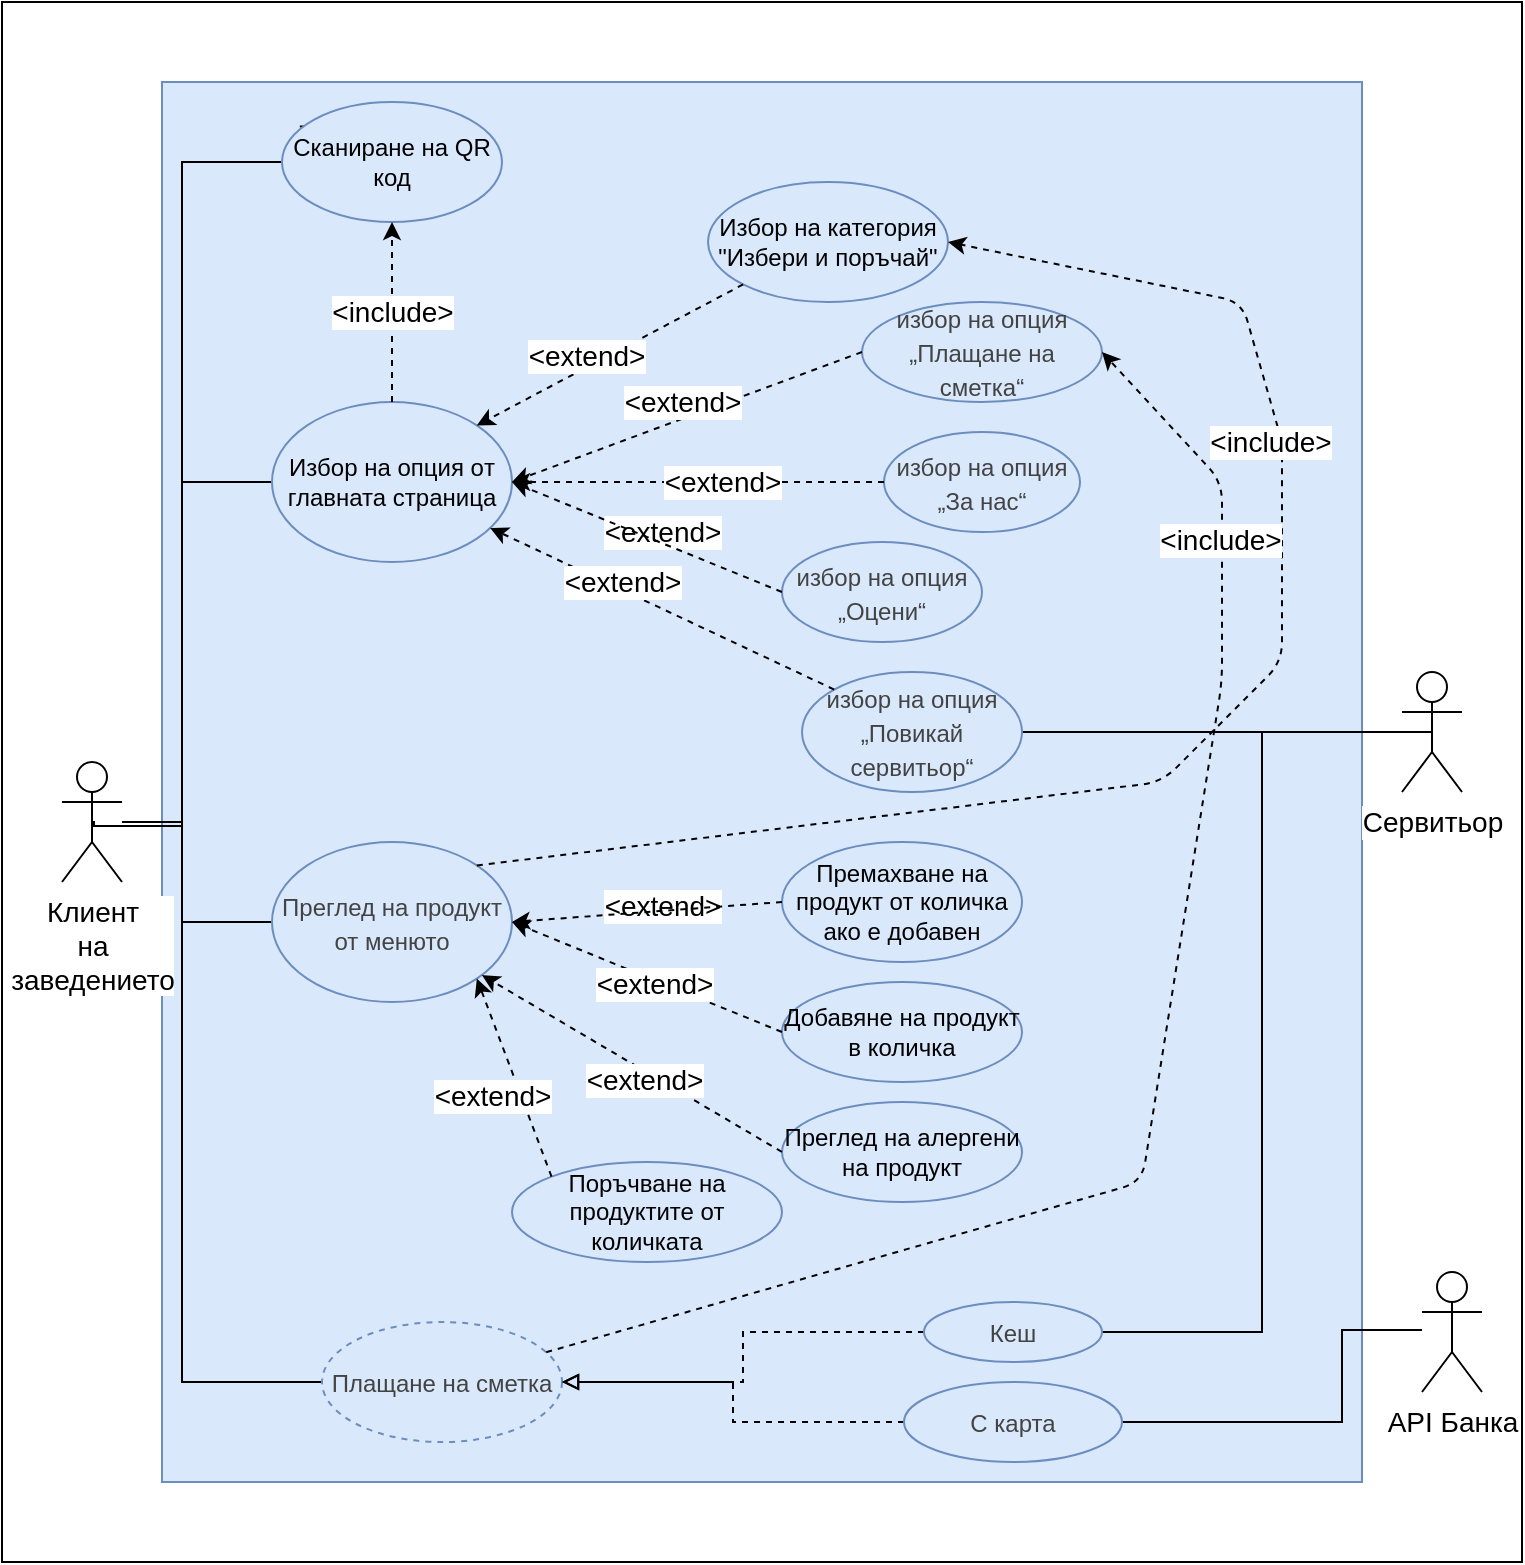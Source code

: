 <mxfile version="12.4.2" type="device" pages="1"><diagram id="Ti0FHQrg8B8nNryxHIGd" name="Page-1"><mxGraphModel dx="1024" dy="572" grid="1" gridSize="10" guides="1" tooltips="1" connect="1" arrows="1" fold="1" page="1" pageScale="1" pageWidth="827" pageHeight="1169" math="0" shadow="0"><root><mxCell id="0"/><mxCell id="1" parent="0"/><mxCell id="uPaO6OgR8TlkDDPviqSI-29" value="" style="rounded=0;whiteSpace=wrap;html=1;" parent="1" vertex="1"><mxGeometry width="760" height="780" as="geometry"/></mxCell><mxCell id="uPaO6OgR8TlkDDPviqSI-28" value="" style="rounded=0;whiteSpace=wrap;html=1;fillColor=#dae8fc;strokeColor=#6c8ebf;" parent="1" vertex="1"><mxGeometry x="80" y="40" width="600" height="700" as="geometry"/></mxCell><mxCell id="3dcTBB0QiocFrOgWlRWZ-5" style="edgeStyle=orthogonalEdgeStyle;rounded=0;orthogonalLoop=1;jettySize=auto;html=1;exitX=0.5;exitY=0.5;exitDx=0;exitDy=0;exitPerimeter=0;endArrow=none;endFill=0;entryX=0.081;entryY=0.204;entryDx=0;entryDy=0;entryPerimeter=0;" parent="1" source="3dcTBB0QiocFrOgWlRWZ-3" target="3dcTBB0QiocFrOgWlRWZ-7" edge="1"><mxGeometry relative="1" as="geometry"><mxPoint x="80" y="90.529" as="targetPoint"/><Array as="points"><mxPoint x="46" y="412"/><mxPoint x="90" y="412"/><mxPoint x="90" y="80"/><mxPoint x="228" y="80"/><mxPoint x="228" y="62"/></Array></mxGeometry></mxCell><mxCell id="3dcTBB0QiocFrOgWlRWZ-9" style="edgeStyle=orthogonalEdgeStyle;rounded=0;orthogonalLoop=1;jettySize=auto;html=1;exitX=0.5;exitY=0.5;exitDx=0;exitDy=0;exitPerimeter=0;endArrow=none;endFill=0;" parent="1" source="3dcTBB0QiocFrOgWlRWZ-3" target="3dcTBB0QiocFrOgWlRWZ-6" edge="1"><mxGeometry relative="1" as="geometry"><mxPoint x="60" y="490" as="targetPoint"/><Array as="points"><mxPoint x="46" y="412"/><mxPoint x="90" y="412"/><mxPoint x="90" y="240"/></Array></mxGeometry></mxCell><mxCell id="3dcTBB0QiocFrOgWlRWZ-20" style="edgeStyle=orthogonalEdgeStyle;rounded=0;orthogonalLoop=1;jettySize=auto;html=1;exitX=0.5;exitY=0.5;exitDx=0;exitDy=0;exitPerimeter=0;endArrow=none;endFill=0;fontSize=14;" parent="1" source="3dcTBB0QiocFrOgWlRWZ-3" target="3dcTBB0QiocFrOgWlRWZ-16" edge="1"><mxGeometry relative="1" as="geometry"><Array as="points"><mxPoint x="46" y="412"/><mxPoint x="90" y="412"/><mxPoint x="90" y="460"/></Array></mxGeometry></mxCell><mxCell id="uPaO6OgR8TlkDDPviqSI-24" style="edgeStyle=orthogonalEdgeStyle;rounded=0;orthogonalLoop=1;jettySize=auto;html=1;entryX=0;entryY=0.5;entryDx=0;entryDy=0;startArrow=none;startFill=0;endArrow=none;endFill=0;" parent="1" source="3dcTBB0QiocFrOgWlRWZ-3" target="uinGL66-rve9Bu9f84rv-17" edge="1"><mxGeometry relative="1" as="geometry"><Array as="points"><mxPoint x="90" y="410"/><mxPoint x="90" y="690"/></Array></mxGeometry></mxCell><mxCell id="3dcTBB0QiocFrOgWlRWZ-3" value="Клиент&lt;br&gt;на &lt;br&gt;заведението" style="shape=umlActor;verticalLabelPosition=bottom;labelBackgroundColor=#ffffff;verticalAlign=top;html=1;outlineConnect=0;fontSize=14;" parent="1" vertex="1"><mxGeometry x="30" y="380" width="30" height="60" as="geometry"/></mxCell><mxCell id="3dcTBB0QiocFrOgWlRWZ-6" value="Избор на опция oт главната страница" style="ellipse;whiteSpace=wrap;html=1;fillColor=#dae8fc;strokeColor=#6c8ebf;" parent="1" vertex="1"><mxGeometry x="135" y="200" width="120" height="80" as="geometry"/></mxCell><mxCell id="3dcTBB0QiocFrOgWlRWZ-7" value="&lt;font style=&quot;font-size: 12px&quot;&gt;Сканиране на QR код&lt;/font&gt;" style="ellipse;whiteSpace=wrap;html=1;fillColor=#dae8fc;strokeColor=#6c8ebf;strokeWidth=1;" parent="1" vertex="1"><mxGeometry x="140" y="50" width="110" height="60" as="geometry"/></mxCell><mxCell id="3dcTBB0QiocFrOgWlRWZ-16" value="&lt;span id=&quot;docs-internal-guid-3990857a-7fff-77f5-6d97-56b9a8b5561d&quot;&gt;&lt;span style=&quot;font-family: &amp;#34;arial&amp;#34; ; color: rgb(67 , 67 , 67) ; background-color: transparent ; vertical-align: baseline ; white-space: pre-wrap&quot;&gt;&lt;font style=&quot;font-size: 12px&quot;&gt;Преглед на продукт от менюто&lt;/font&gt;&lt;/span&gt;&lt;/span&gt;" style="ellipse;whiteSpace=wrap;html=1;strokeWidth=1;fontSize=14;fillColor=#dae8fc;strokeColor=#6c8ebf;" parent="1" vertex="1"><mxGeometry x="135" y="420" width="120" height="80" as="geometry"/></mxCell><mxCell id="3dcTBB0QiocFrOgWlRWZ-32" value="Избор на категория &quot;Избери и поръчай&quot;" style="ellipse;whiteSpace=wrap;html=1;fillColor=#dae8fc;strokeColor=#6c8ebf;" parent="1" vertex="1"><mxGeometry x="353" y="90" width="120" height="60" as="geometry"/></mxCell><mxCell id="3dcTBB0QiocFrOgWlRWZ-33" value="Добавяне на продукт в количка" style="ellipse;whiteSpace=wrap;html=1;fillColor=#dae8fc;strokeColor=#6c8ebf;" parent="1" vertex="1"><mxGeometry x="390" y="490" width="120" height="50" as="geometry"/></mxCell><mxCell id="3dcTBB0QiocFrOgWlRWZ-34" value="Премахване на продукт от количка ако е добавен" style="ellipse;whiteSpace=wrap;html=1;fillColor=#dae8fc;strokeColor=#6c8ebf;" parent="1" vertex="1"><mxGeometry x="390" y="420" width="120" height="60" as="geometry"/></mxCell><mxCell id="3dcTBB0QiocFrOgWlRWZ-36" value="" style="endArrow=classic;html=1;fontSize=14;entryX=1;entryY=0;entryDx=0;entryDy=0;dashed=1;exitX=0;exitY=1;exitDx=0;exitDy=0;" parent="1" source="3dcTBB0QiocFrOgWlRWZ-32" target="3dcTBB0QiocFrOgWlRWZ-6" edge="1"><mxGeometry width="50" height="50" relative="1" as="geometry"><mxPoint x="410" y="190" as="sourcePoint"/><mxPoint x="380" y="150" as="targetPoint"/><Array as="points"/></mxGeometry></mxCell><mxCell id="3dcTBB0QiocFrOgWlRWZ-37" value="&amp;lt;extend&amp;gt;" style="text;html=1;align=center;verticalAlign=middle;resizable=0;points=[];;labelBackgroundColor=#ffffff;fontSize=14;" parent="3dcTBB0QiocFrOgWlRWZ-36" vertex="1" connectable="0"><mxGeometry x="0.471" y="-3" relative="1" as="geometry"><mxPoint x="20.5" y="-13.5" as="offset"/></mxGeometry></mxCell><mxCell id="3dcTBB0QiocFrOgWlRWZ-38" value="" style="endArrow=classic;html=1;fontSize=14;entryX=1;entryY=0.5;entryDx=0;entryDy=0;dashed=1;exitX=0;exitY=0.5;exitDx=0;exitDy=0;" parent="1" source="3dcTBB0QiocFrOgWlRWZ-33" target="3dcTBB0QiocFrOgWlRWZ-16" edge="1"><mxGeometry width="50" height="50" relative="1" as="geometry"><mxPoint x="427.156" y="161.002" as="sourcePoint"/><mxPoint x="336.72" y="222.88" as="targetPoint"/><Array as="points"/></mxGeometry></mxCell><mxCell id="3dcTBB0QiocFrOgWlRWZ-39" value="&amp;lt;extend&amp;gt;" style="text;html=1;align=center;verticalAlign=middle;resizable=0;points=[];;labelBackgroundColor=#ffffff;fontSize=14;" parent="3dcTBB0QiocFrOgWlRWZ-38" vertex="1" connectable="0"><mxGeometry x="0.471" y="-3" relative="1" as="geometry"><mxPoint x="38" y="-20" as="offset"/></mxGeometry></mxCell><mxCell id="uinGL66-rve9Bu9f84rv-2" value="&lt;span style=&quot;font-size: 14px&quot;&gt;&amp;lt;extend&amp;gt;&lt;/span&gt;" style="text;html=1;align=center;verticalAlign=middle;resizable=0;points=[];;labelBackgroundColor=#ffffff;" parent="3dcTBB0QiocFrOgWlRWZ-38" vertex="1" connectable="0"><mxGeometry x="-0.287" y="2" relative="1" as="geometry"><mxPoint x="-15" y="-6.5" as="offset"/></mxGeometry></mxCell><mxCell id="3dcTBB0QiocFrOgWlRWZ-40" value="" style="endArrow=classic;html=1;fontSize=14;entryX=1;entryY=0.5;entryDx=0;entryDy=0;dashed=1;exitX=0;exitY=0.5;exitDx=0;exitDy=0;" parent="1" source="3dcTBB0QiocFrOgWlRWZ-34" target="3dcTBB0QiocFrOgWlRWZ-16" edge="1"><mxGeometry width="50" height="50" relative="1" as="geometry"><mxPoint x="437.156" y="171.002" as="sourcePoint"/><mxPoint x="346.72" y="232.88" as="targetPoint"/><Array as="points"/></mxGeometry></mxCell><mxCell id="3dcTBB0QiocFrOgWlRWZ-46" style="edgeStyle=orthogonalEdgeStyle;rounded=0;orthogonalLoop=1;jettySize=auto;html=1;exitX=0.5;exitY=0.5;exitDx=0;exitDy=0;exitPerimeter=0;entryX=1;entryY=0.5;entryDx=0;entryDy=0;endArrow=none;endFill=0;fontSize=14;" parent="1" source="3dcTBB0QiocFrOgWlRWZ-42" target="uinGL66-rve9Bu9f84rv-6" edge="1"><mxGeometry relative="1" as="geometry"><mxPoint x="730" y="350" as="targetPoint"/></mxGeometry></mxCell><mxCell id="uPaO6OgR8TlkDDPviqSI-14" style="edgeStyle=orthogonalEdgeStyle;rounded=0;orthogonalLoop=1;jettySize=auto;html=1;entryX=1;entryY=0.5;entryDx=0;entryDy=0;startArrow=none;startFill=0;endArrow=none;endFill=0;" parent="1" source="3dcTBB0QiocFrOgWlRWZ-42" target="uPaO6OgR8TlkDDPviqSI-10" edge="1"><mxGeometry relative="1" as="geometry"><Array as="points"><mxPoint x="630" y="365"/><mxPoint x="630" y="665"/></Array></mxGeometry></mxCell><mxCell id="3dcTBB0QiocFrOgWlRWZ-42" value="Сервитьор" style="shape=umlActor;verticalLabelPosition=bottom;labelBackgroundColor=#ffffff;verticalAlign=top;html=1;outlineConnect=0;strokeWidth=1;fontSize=14;" parent="1" vertex="1"><mxGeometry x="700" y="335" width="30" height="60" as="geometry"/></mxCell><mxCell id="uinGL66-rve9Bu9f84rv-3" value="&lt;span id=&quot;docs-internal-guid-20f8525b-7fff-79ed-fe53-e2c8e4227910&quot;&gt;&lt;span style=&quot;font-family: &amp;#34;arial&amp;#34; ; color: rgb(67 , 67 , 67) ; background-color: transparent ; vertical-align: baseline ; white-space: pre-wrap ; font-size: 12px&quot;&gt;избор на опция „Плащане на сметка“&lt;/span&gt;&lt;/span&gt;" style="ellipse;whiteSpace=wrap;html=1;strokeWidth=1;fontSize=14;fillColor=#dae8fc;strokeColor=#6c8ebf;" parent="1" vertex="1"><mxGeometry x="430" y="150" width="120" height="50" as="geometry"/></mxCell><mxCell id="uinGL66-rve9Bu9f84rv-4" value="&lt;span id=&quot;docs-internal-guid-be74b429-7fff-a94e-79b3-cc88062923f7&quot;&gt;&lt;span style=&quot;font-family: &amp;#34;arial&amp;#34; ; color: rgb(67 , 67 , 67) ; background-color: transparent ; vertical-align: baseline ; white-space: pre-wrap&quot;&gt;&lt;font style=&quot;font-size: 12px&quot;&gt;избор на опция „Оцени“&lt;/font&gt;&lt;/span&gt;&lt;/span&gt;" style="ellipse;whiteSpace=wrap;html=1;strokeWidth=1;fontSize=14;fillColor=#dae8fc;strokeColor=#6c8ebf;" parent="1" vertex="1"><mxGeometry x="390" y="270" width="100" height="50" as="geometry"/></mxCell><mxCell id="uinGL66-rve9Bu9f84rv-5" value="&lt;span id=&quot;docs-internal-guid-4d04b2e6-7fff-f190-9308-3c3c70a8bca8&quot;&gt;&lt;span style=&quot;font-family: &amp;#34;arial&amp;#34; ; color: rgb(67 , 67 , 67) ; background-color: transparent ; vertical-align: baseline ; white-space: pre-wrap&quot;&gt;&lt;font style=&quot;font-size: 12px&quot;&gt;избор на опция „За нас“&lt;/font&gt;&lt;/span&gt;&lt;/span&gt;" style="ellipse;whiteSpace=wrap;html=1;strokeWidth=1;fontSize=14;fillColor=#dae8fc;strokeColor=#6c8ebf;" parent="1" vertex="1"><mxGeometry x="441" y="215" width="98" height="50" as="geometry"/></mxCell><mxCell id="uinGL66-rve9Bu9f84rv-6" value="&lt;span id=&quot;docs-internal-guid-4d04b2e6-7fff-f190-9308-3c3c70a8bca8&quot;&gt;&lt;span style=&quot;font-family: &amp;#34;arial&amp;#34; ; color: rgb(67 , 67 , 67) ; background-color: transparent ; vertical-align: baseline ; white-space: pre-wrap&quot;&gt;&lt;font style=&quot;font-size: 12px&quot;&gt;избор на опция „Повикай сервитьор“&lt;/font&gt;&lt;/span&gt;&lt;/span&gt;" style="ellipse;whiteSpace=wrap;html=1;strokeWidth=1;fontSize=14;fillColor=#dae8fc;strokeColor=#6c8ebf;" parent="1" vertex="1"><mxGeometry x="400" y="335" width="110" height="60" as="geometry"/></mxCell><mxCell id="uinGL66-rve9Bu9f84rv-7" value="" style="endArrow=classic;html=1;fontSize=14;entryX=1;entryY=0.5;entryDx=0;entryDy=0;dashed=1;exitX=0;exitY=0.5;exitDx=0;exitDy=0;" parent="1" source="uinGL66-rve9Bu9f84rv-3" target="3dcTBB0QiocFrOgWlRWZ-6" edge="1"><mxGeometry width="50" height="50" relative="1" as="geometry"><mxPoint x="387.574" y="151.213" as="sourcePoint"/><mxPoint x="336.72" y="222.88" as="targetPoint"/><Array as="points"/></mxGeometry></mxCell><mxCell id="uinGL66-rve9Bu9f84rv-8" value="&amp;lt;extend&amp;gt;" style="text;html=1;align=center;verticalAlign=middle;resizable=0;points=[];;labelBackgroundColor=#ffffff;fontSize=14;" parent="uinGL66-rve9Bu9f84rv-7" vertex="1" connectable="0"><mxGeometry x="0.471" y="-3" relative="1" as="geometry"><mxPoint x="39.5" y="-20" as="offset"/></mxGeometry></mxCell><mxCell id="uinGL66-rve9Bu9f84rv-9" value="" style="endArrow=classic;html=1;fontSize=14;entryX=1;entryY=0.5;entryDx=0;entryDy=0;dashed=1;" parent="1" source="uinGL66-rve9Bu9f84rv-5" target="3dcTBB0QiocFrOgWlRWZ-6" edge="1"><mxGeometry width="50" height="50" relative="1" as="geometry"><mxPoint x="397.574" y="161.213" as="sourcePoint"/><mxPoint x="346.72" y="232.88" as="targetPoint"/><Array as="points"/></mxGeometry></mxCell><mxCell id="uinGL66-rve9Bu9f84rv-10" value="&amp;lt;extend&amp;gt;" style="text;html=1;align=center;verticalAlign=middle;resizable=0;points=[];;labelBackgroundColor=#ffffff;fontSize=14;" parent="uinGL66-rve9Bu9f84rv-9" vertex="1" connectable="0"><mxGeometry x="0.471" y="-3" relative="1" as="geometry"><mxPoint x="26" y="28" as="offset"/></mxGeometry></mxCell><mxCell id="uinGL66-rve9Bu9f84rv-11" value="" style="endArrow=classic;html=1;fontSize=14;entryX=1;entryY=0.5;entryDx=0;entryDy=0;dashed=1;exitX=0;exitY=0.5;exitDx=0;exitDy=0;" parent="1" source="uinGL66-rve9Bu9f84rv-4" target="3dcTBB0QiocFrOgWlRWZ-6" edge="1"><mxGeometry width="50" height="50" relative="1" as="geometry"><mxPoint x="407.574" y="171.213" as="sourcePoint"/><mxPoint x="356.72" y="242.88" as="targetPoint"/><Array as="points"/></mxGeometry></mxCell><mxCell id="uinGL66-rve9Bu9f84rv-12" value="&amp;lt;extend&amp;gt;" style="text;html=1;align=center;verticalAlign=middle;resizable=0;points=[];;labelBackgroundColor=#ffffff;fontSize=14;" parent="uinGL66-rve9Bu9f84rv-11" vertex="1" connectable="0"><mxGeometry x="0.471" y="-3" relative="1" as="geometry"><mxPoint x="68" y="-12" as="offset"/></mxGeometry></mxCell><mxCell id="uinGL66-rve9Bu9f84rv-13" value="" style="endArrow=classic;html=1;fontSize=14;dashed=1;exitX=0;exitY=0;exitDx=0;exitDy=0;" parent="1" source="uinGL66-rve9Bu9f84rv-6" target="3dcTBB0QiocFrOgWlRWZ-6" edge="1"><mxGeometry width="50" height="50" relative="1" as="geometry"><mxPoint x="417.574" y="181.213" as="sourcePoint"/><mxPoint x="366.72" y="252.88" as="targetPoint"/><Array as="points"/></mxGeometry></mxCell><mxCell id="uinGL66-rve9Bu9f84rv-14" value="&amp;lt;extend&amp;gt;" style="text;html=1;align=center;verticalAlign=middle;resizable=0;points=[];;labelBackgroundColor=#ffffff;fontSize=14;" parent="uinGL66-rve9Bu9f84rv-13" vertex="1" connectable="0"><mxGeometry x="0.471" y="-3" relative="1" as="geometry"><mxPoint x="19.5" y="8.5" as="offset"/></mxGeometry></mxCell><mxCell id="uinGL66-rve9Bu9f84rv-17" value="&lt;span id=&quot;docs-internal-guid-3990857a-7fff-77f5-6d97-56b9a8b5561d&quot;&gt;&lt;span style=&quot;font-family: &amp;#34;arial&amp;#34; ; color: rgb(67 , 67 , 67) ; background-color: transparent ; vertical-align: baseline ; white-space: pre-wrap&quot;&gt;&lt;font style=&quot;font-size: 12px&quot;&gt;Плащане на сметка&lt;br/&gt;&lt;/font&gt;&lt;/span&gt;&lt;/span&gt;" style="ellipse;whiteSpace=wrap;html=1;strokeWidth=1;fontSize=14;fillColor=#dae8fc;strokeColor=#6c8ebf;dashed=1;" parent="1" vertex="1"><mxGeometry x="160" y="660" width="120" height="60" as="geometry"/></mxCell><mxCell id="uinGL66-rve9Bu9f84rv-18" value="" style="endArrow=classic;html=1;fontSize=14;dashed=1;exitX=0.5;exitY=0;exitDx=0;exitDy=0;entryX=0.5;entryY=1;entryDx=0;entryDy=0;" parent="1" source="3dcTBB0QiocFrOgWlRWZ-6" target="3dcTBB0QiocFrOgWlRWZ-7" edge="1"><mxGeometry width="50" height="50" relative="1" as="geometry"><mxPoint x="236.609" y="184.787" as="sourcePoint"/><mxPoint x="153.581" y="125.154" as="targetPoint"/><Array as="points"/></mxGeometry></mxCell><mxCell id="uinGL66-rve9Bu9f84rv-19" value="&amp;lt;include&amp;gt;" style="text;html=1;align=center;verticalAlign=middle;resizable=0;points=[];;labelBackgroundColor=#ffffff;fontSize=14;" parent="uinGL66-rve9Bu9f84rv-18" vertex="1" connectable="0"><mxGeometry x="0.471" y="-3" relative="1" as="geometry"><mxPoint x="-3" y="21" as="offset"/></mxGeometry></mxCell><mxCell id="uPaO6OgR8TlkDDPviqSI-1" value="" style="endArrow=classic;html=1;fontSize=14;dashed=1;exitX=1;exitY=0;exitDx=0;exitDy=0;entryX=1;entryY=0.5;entryDx=0;entryDy=0;" parent="1" source="3dcTBB0QiocFrOgWlRWZ-16" target="3dcTBB0QiocFrOgWlRWZ-32" edge="1"><mxGeometry width="50" height="50" relative="1" as="geometry"><mxPoint x="240" y="420" as="sourcePoint"/><mxPoint x="240" y="330" as="targetPoint"/><Array as="points"><mxPoint x="580" y="390"/><mxPoint x="640" y="330"/><mxPoint x="640" y="220"/><mxPoint x="620" y="150"/></Array></mxGeometry></mxCell><mxCell id="uPaO6OgR8TlkDDPviqSI-2" value="&amp;lt;include&amp;gt;" style="text;html=1;align=center;verticalAlign=middle;resizable=0;points=[];;labelBackgroundColor=#ffffff;fontSize=14;" parent="uPaO6OgR8TlkDDPviqSI-1" vertex="1" connectable="0"><mxGeometry x="0.471" y="-3" relative="1" as="geometry"><mxPoint x="-3" y="21" as="offset"/></mxGeometry></mxCell><mxCell id="uPaO6OgR8TlkDDPviqSI-3" value="Преглед на алергени на продукт" style="ellipse;whiteSpace=wrap;html=1;fillColor=#dae8fc;strokeColor=#6c8ebf;" parent="1" vertex="1"><mxGeometry x="390" y="550" width="120" height="50" as="geometry"/></mxCell><mxCell id="uPaO6OgR8TlkDDPviqSI-4" value="" style="endArrow=classic;html=1;fontSize=14;dashed=1;exitX=0;exitY=0.5;exitDx=0;exitDy=0;" parent="1" source="uPaO6OgR8TlkDDPviqSI-3" target="3dcTBB0QiocFrOgWlRWZ-16" edge="1"><mxGeometry width="50" height="50" relative="1" as="geometry"><mxPoint x="400" y="525" as="sourcePoint"/><mxPoint x="265" y="470" as="targetPoint"/><Array as="points"/></mxGeometry></mxCell><mxCell id="uPaO6OgR8TlkDDPviqSI-6" value="&lt;span style=&quot;font-size: 14px&quot;&gt;&amp;lt;extend&amp;gt;&lt;/span&gt;" style="text;html=1;align=center;verticalAlign=middle;resizable=0;points=[];;labelBackgroundColor=#ffffff;" parent="uPaO6OgR8TlkDDPviqSI-4" vertex="1" connectable="0"><mxGeometry x="-0.287" y="2" relative="1" as="geometry"><mxPoint x="-15" y="-6.5" as="offset"/></mxGeometry></mxCell><mxCell id="uPaO6OgR8TlkDDPviqSI-22" style="edgeStyle=orthogonalEdgeStyle;rounded=0;orthogonalLoop=1;jettySize=auto;html=1;entryX=1;entryY=0.5;entryDx=0;entryDy=0;startArrow=none;startFill=0;endArrow=none;endFill=0;" parent="1" source="uPaO6OgR8TlkDDPviqSI-7" target="uPaO6OgR8TlkDDPviqSI-9" edge="1"><mxGeometry relative="1" as="geometry"><Array as="points"><mxPoint x="670" y="664"/><mxPoint x="670" y="710"/></Array></mxGeometry></mxCell><mxCell id="uPaO6OgR8TlkDDPviqSI-7" value="API Банка" style="shape=umlActor;verticalLabelPosition=bottom;labelBackgroundColor=#ffffff;verticalAlign=top;html=1;outlineConnect=0;strokeWidth=1;fontSize=14;" parent="1" vertex="1"><mxGeometry x="710" y="635" width="30" height="60" as="geometry"/></mxCell><mxCell id="uPaO6OgR8TlkDDPviqSI-20" style="edgeStyle=orthogonalEdgeStyle;rounded=0;orthogonalLoop=1;jettySize=auto;html=1;entryX=1;entryY=0.5;entryDx=0;entryDy=0;startArrow=none;startFill=0;endArrow=block;endFill=0;dashed=1;" parent="1" source="uPaO6OgR8TlkDDPviqSI-9" target="uinGL66-rve9Bu9f84rv-17" edge="1"><mxGeometry relative="1" as="geometry"/></mxCell><mxCell id="uPaO6OgR8TlkDDPviqSI-9" value="&lt;span id=&quot;docs-internal-guid-20f8525b-7fff-79ed-fe53-e2c8e4227910&quot;&gt;&lt;span style=&quot;font-family: &amp;#34;arial&amp;#34; ; color: rgb(67 , 67 , 67) ; background-color: transparent ; vertical-align: baseline ; white-space: pre-wrap ; font-size: 12px&quot;&gt;С карта&lt;br/&gt;&lt;/span&gt;&lt;/span&gt;" style="ellipse;whiteSpace=wrap;html=1;strokeWidth=1;fontSize=14;fillColor=#dae8fc;strokeColor=#6c8ebf;" parent="1" vertex="1"><mxGeometry x="451" y="690" width="109" height="40" as="geometry"/></mxCell><mxCell id="uPaO6OgR8TlkDDPviqSI-19" style="edgeStyle=orthogonalEdgeStyle;rounded=0;orthogonalLoop=1;jettySize=auto;html=1;entryX=1;entryY=0.5;entryDx=0;entryDy=0;startArrow=none;startFill=0;endArrow=block;endFill=0;dashed=1;" parent="1" source="uPaO6OgR8TlkDDPviqSI-10" target="uinGL66-rve9Bu9f84rv-17" edge="1"><mxGeometry relative="1" as="geometry"/></mxCell><mxCell id="uPaO6OgR8TlkDDPviqSI-10" value="&lt;span id=&quot;docs-internal-guid-20f8525b-7fff-79ed-fe53-e2c8e4227910&quot;&gt;&lt;span style=&quot;font-family: &amp;#34;arial&amp;#34; ; color: rgb(67 , 67 , 67) ; background-color: transparent ; vertical-align: baseline ; white-space: pre-wrap ; font-size: 12px&quot;&gt;Кеш&lt;br/&gt;&lt;/span&gt;&lt;/span&gt;" style="ellipse;whiteSpace=wrap;html=1;strokeWidth=1;fontSize=14;fillColor=#dae8fc;strokeColor=#6c8ebf;" parent="1" vertex="1"><mxGeometry x="461" y="650" width="89" height="30" as="geometry"/></mxCell><mxCell id="uPaO6OgR8TlkDDPviqSI-12" value="" style="endArrow=classic;html=1;fontSize=14;dashed=1;entryX=1;entryY=0.5;entryDx=0;entryDy=0;" parent="1" source="uinGL66-rve9Bu9f84rv-17" target="uinGL66-rve9Bu9f84rv-3" edge="1"><mxGeometry width="50" height="50" relative="1" as="geometry"><mxPoint x="247.426" y="441.716" as="sourcePoint"/><mxPoint x="483" y="130" as="targetPoint"/><Array as="points"><mxPoint x="570" y="590"/><mxPoint x="610" y="340"/><mxPoint x="610" y="240"/></Array></mxGeometry></mxCell><mxCell id="uPaO6OgR8TlkDDPviqSI-13" value="&amp;lt;include&amp;gt;" style="text;html=1;align=center;verticalAlign=middle;resizable=0;points=[];;labelBackgroundColor=#ffffff;fontSize=14;" parent="uPaO6OgR8TlkDDPviqSI-12" vertex="1" connectable="0"><mxGeometry x="0.471" y="-3" relative="1" as="geometry"><mxPoint x="-3" y="-82.48" as="offset"/></mxGeometry></mxCell><mxCell id="uPaO6OgR8TlkDDPviqSI-25" value="Поръчване на продуктите от количката" style="ellipse;whiteSpace=wrap;html=1;fillColor=#dae8fc;strokeColor=#6c8ebf;" parent="1" vertex="1"><mxGeometry x="255" y="580" width="135" height="50" as="geometry"/></mxCell><mxCell id="uPaO6OgR8TlkDDPviqSI-26" value="" style="endArrow=classic;html=1;fontSize=14;dashed=1;exitX=0;exitY=0;exitDx=0;exitDy=0;entryX=1;entryY=1;entryDx=0;entryDy=0;" parent="1" source="uPaO6OgR8TlkDDPviqSI-25" target="3dcTBB0QiocFrOgWlRWZ-16" edge="1"><mxGeometry width="50" height="50" relative="1" as="geometry"><mxPoint x="400" y="585" as="sourcePoint"/><mxPoint x="250.002" y="496.456" as="targetPoint"/><Array as="points"/></mxGeometry></mxCell><mxCell id="uPaO6OgR8TlkDDPviqSI-27" value="&lt;span style=&quot;font-size: 14px&quot;&gt;&amp;lt;extend&amp;gt;&lt;/span&gt;" style="text;html=1;align=center;verticalAlign=middle;resizable=0;points=[];;labelBackgroundColor=#ffffff;" parent="uPaO6OgR8TlkDDPviqSI-26" vertex="1" connectable="0"><mxGeometry x="-0.287" y="2" relative="1" as="geometry"><mxPoint x="-15" y="-6.5" as="offset"/></mxGeometry></mxCell></root></mxGraphModel></diagram></mxfile>